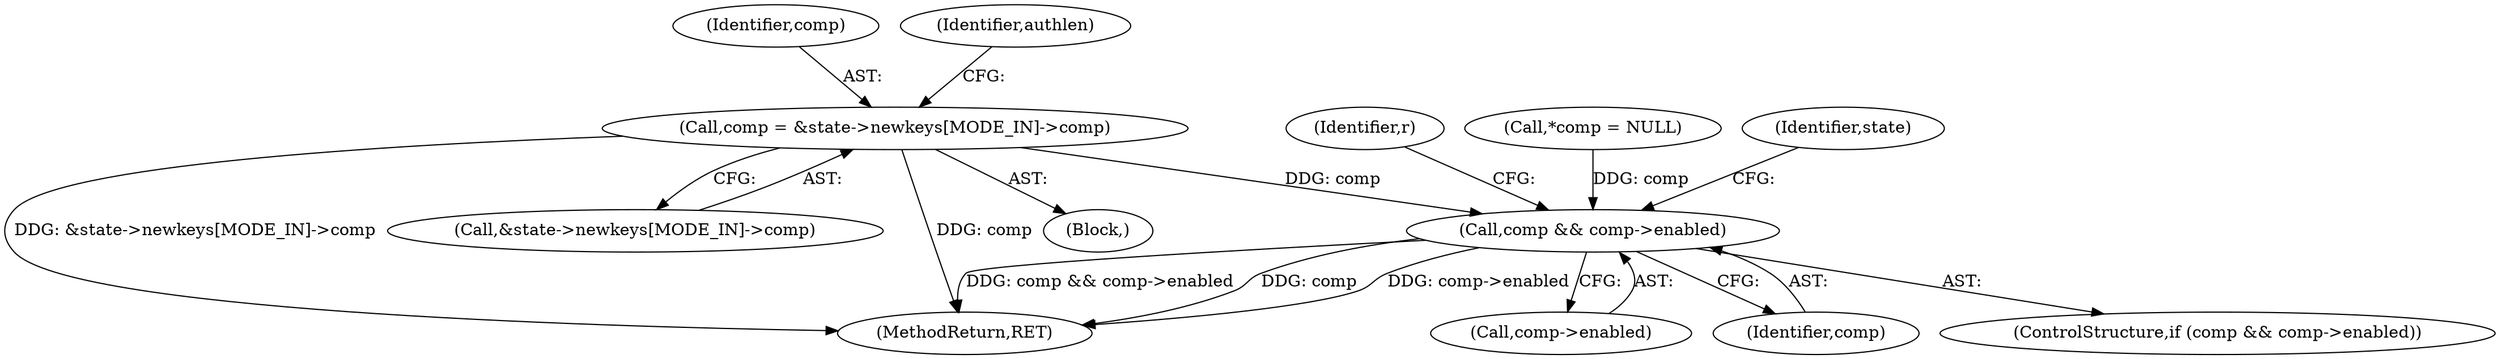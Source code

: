 digraph "0_mindrot_2fecfd486bdba9f51b3a789277bb0733ca36e1c0@array" {
"1000187" [label="(Call,comp = &state->newkeys[MODE_IN]->comp)"];
"1000838" [label="(Call,comp && comp->enabled)"];
"1000840" [label="(Call,comp->enabled)"];
"1000846" [label="(Identifier,state)"];
"1000188" [label="(Identifier,comp)"];
"1000166" [label="(Block,)"];
"1000189" [label="(Call,&state->newkeys[MODE_IN]->comp)"];
"1000187" [label="(Call,comp = &state->newkeys[MODE_IN]->comp)"];
"1000838" [label="(Call,comp && comp->enabled)"];
"1000200" [label="(Identifier,authlen)"];
"1000837" [label="(ControlStructure,if (comp && comp->enabled))"];
"1000889" [label="(Identifier,r)"];
"1000976" [label="(MethodReturn,RET)"];
"1000839" [label="(Identifier,comp)"];
"1000144" [label="(Call,*comp = NULL)"];
"1000187" -> "1000166"  [label="AST: "];
"1000187" -> "1000189"  [label="CFG: "];
"1000188" -> "1000187"  [label="AST: "];
"1000189" -> "1000187"  [label="AST: "];
"1000200" -> "1000187"  [label="CFG: "];
"1000187" -> "1000976"  [label="DDG: comp"];
"1000187" -> "1000976"  [label="DDG: &state->newkeys[MODE_IN]->comp"];
"1000187" -> "1000838"  [label="DDG: comp"];
"1000838" -> "1000837"  [label="AST: "];
"1000838" -> "1000839"  [label="CFG: "];
"1000838" -> "1000840"  [label="CFG: "];
"1000839" -> "1000838"  [label="AST: "];
"1000840" -> "1000838"  [label="AST: "];
"1000846" -> "1000838"  [label="CFG: "];
"1000889" -> "1000838"  [label="CFG: "];
"1000838" -> "1000976"  [label="DDG: comp && comp->enabled"];
"1000838" -> "1000976"  [label="DDG: comp"];
"1000838" -> "1000976"  [label="DDG: comp->enabled"];
"1000144" -> "1000838"  [label="DDG: comp"];
}
